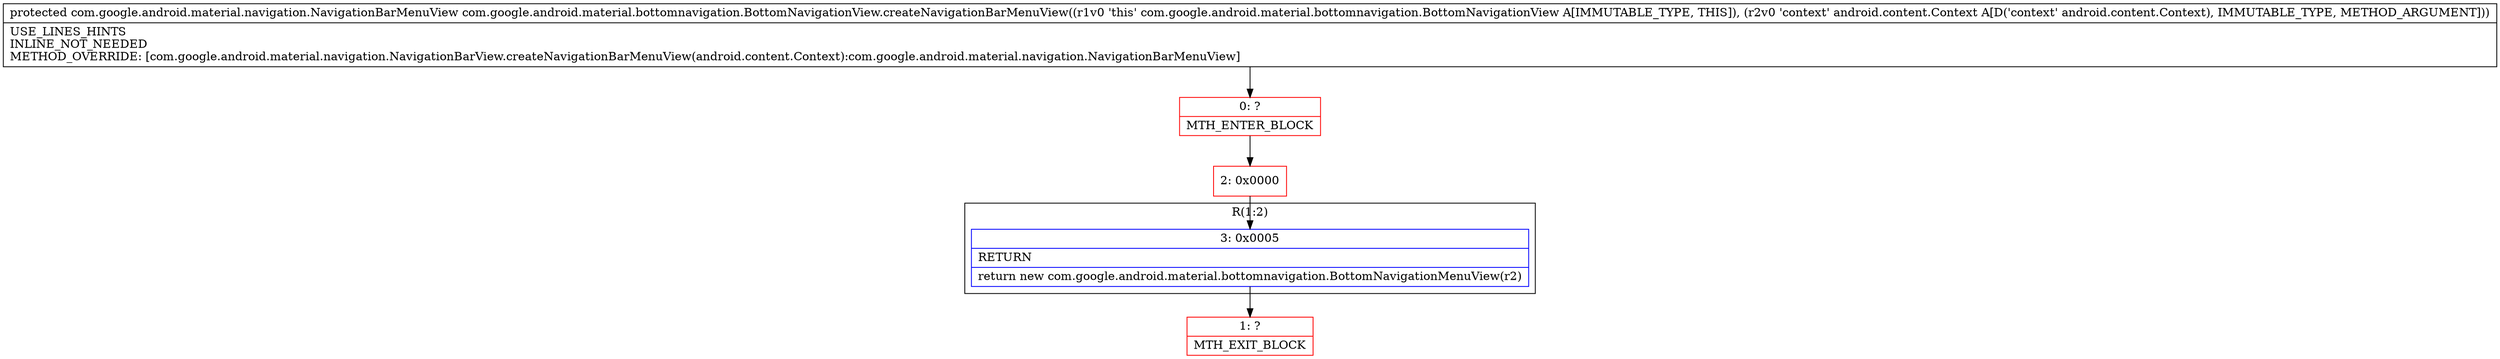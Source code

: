 digraph "CFG forcom.google.android.material.bottomnavigation.BottomNavigationView.createNavigationBarMenuView(Landroid\/content\/Context;)Lcom\/google\/android\/material\/navigation\/NavigationBarMenuView;" {
subgraph cluster_Region_1800980473 {
label = "R(1:2)";
node [shape=record,color=blue];
Node_3 [shape=record,label="{3\:\ 0x0005|RETURN\l|return new com.google.android.material.bottomnavigation.BottomNavigationMenuView(r2)\l}"];
}
Node_0 [shape=record,color=red,label="{0\:\ ?|MTH_ENTER_BLOCK\l}"];
Node_2 [shape=record,color=red,label="{2\:\ 0x0000}"];
Node_1 [shape=record,color=red,label="{1\:\ ?|MTH_EXIT_BLOCK\l}"];
MethodNode[shape=record,label="{protected com.google.android.material.navigation.NavigationBarMenuView com.google.android.material.bottomnavigation.BottomNavigationView.createNavigationBarMenuView((r1v0 'this' com.google.android.material.bottomnavigation.BottomNavigationView A[IMMUTABLE_TYPE, THIS]), (r2v0 'context' android.content.Context A[D('context' android.content.Context), IMMUTABLE_TYPE, METHOD_ARGUMENT]))  | USE_LINES_HINTS\lINLINE_NOT_NEEDED\lMETHOD_OVERRIDE: [com.google.android.material.navigation.NavigationBarView.createNavigationBarMenuView(android.content.Context):com.google.android.material.navigation.NavigationBarMenuView]\l}"];
MethodNode -> Node_0;Node_3 -> Node_1;
Node_0 -> Node_2;
Node_2 -> Node_3;
}

